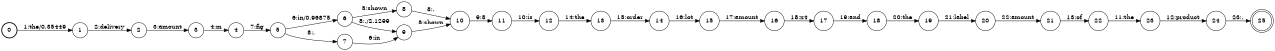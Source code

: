 digraph FST {
rankdir = LR;
size = "8.5,11";
label = "";
center = 1;
orientation = Portrait;
ranksep = "0.4";
nodesep = "0.25";
0 [label = "0", shape = circle, style = bold, fontsize = 14]
	0 -> 1 [label = "1:the/0.35449", fontsize = 14];
1 [label = "1", shape = circle, style = solid, fontsize = 14]
	1 -> 2 [label = "2:delivery", fontsize = 14];
2 [label = "2", shape = circle, style = solid, fontsize = 14]
	2 -> 3 [label = "3:amount", fontsize = 14];
3 [label = "3", shape = circle, style = solid, fontsize = 14]
	3 -> 4 [label = "4:m", fontsize = 14];
4 [label = "4", shape = circle, style = solid, fontsize = 14]
	4 -> 5 [label = "7:fig", fontsize = 14];
5 [label = "5", shape = circle, style = solid, fontsize = 14]
	5 -> 6 [label = "6:in/0.96875", fontsize = 14];
	5 -> 7 [label = "8:.", fontsize = 14];
6 [label = "6", shape = circle, style = solid, fontsize = 14]
	6 -> 8 [label = "5:shown", fontsize = 14];
	6 -> 9 [label = "8:./2.1299", fontsize = 14];
7 [label = "7", shape = circle, style = solid, fontsize = 14]
	7 -> 9 [label = "6:in", fontsize = 14];
8 [label = "8", shape = circle, style = solid, fontsize = 14]
	8 -> 10 [label = "8:.", fontsize = 14];
9 [label = "9", shape = circle, style = solid, fontsize = 14]
	9 -> 10 [label = "5:shown", fontsize = 14];
10 [label = "10", shape = circle, style = solid, fontsize = 14]
	10 -> 11 [label = "9:8", fontsize = 14];
11 [label = "11", shape = circle, style = solid, fontsize = 14]
	11 -> 12 [label = "10:is", fontsize = 14];
12 [label = "12", shape = circle, style = solid, fontsize = 14]
	12 -> 13 [label = "14:the", fontsize = 14];
13 [label = "13", shape = circle, style = solid, fontsize = 14]
	13 -> 14 [label = "15:order", fontsize = 14];
14 [label = "14", shape = circle, style = solid, fontsize = 14]
	14 -> 15 [label = "16:lot", fontsize = 14];
15 [label = "15", shape = circle, style = solid, fontsize = 14]
	15 -> 16 [label = "17:amount", fontsize = 14];
16 [label = "16", shape = circle, style = solid, fontsize = 14]
	16 -> 17 [label = "18:x4", fontsize = 14];
17 [label = "17", shape = circle, style = solid, fontsize = 14]
	17 -> 18 [label = "19:and", fontsize = 14];
18 [label = "18", shape = circle, style = solid, fontsize = 14]
	18 -> 19 [label = "20:the", fontsize = 14];
19 [label = "19", shape = circle, style = solid, fontsize = 14]
	19 -> 20 [label = "21:label", fontsize = 14];
20 [label = "20", shape = circle, style = solid, fontsize = 14]
	20 -> 21 [label = "22:amount", fontsize = 14];
21 [label = "21", shape = circle, style = solid, fontsize = 14]
	21 -> 22 [label = "13:of", fontsize = 14];
22 [label = "22", shape = circle, style = solid, fontsize = 14]
	22 -> 23 [label = "11:the", fontsize = 14];
23 [label = "23", shape = circle, style = solid, fontsize = 14]
	23 -> 24 [label = "12:product", fontsize = 14];
24 [label = "24", shape = circle, style = solid, fontsize = 14]
	24 -> 25 [label = "23:.", fontsize = 14];
25 [label = "25", shape = doublecircle, style = solid, fontsize = 14]
}

